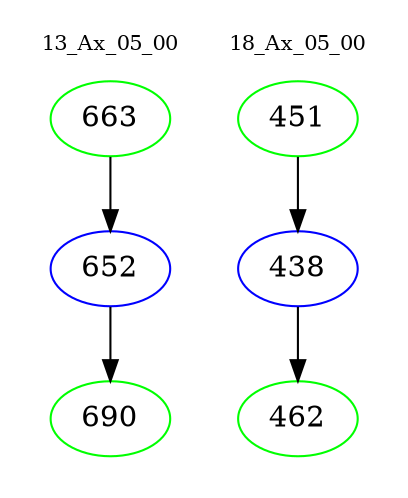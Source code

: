 digraph{
subgraph cluster_0 {
color = white
label = "13_Ax_05_00";
fontsize=10;
T0_663 [label="663", color="green"]
T0_663 -> T0_652 [color="black"]
T0_652 [label="652", color="blue"]
T0_652 -> T0_690 [color="black"]
T0_690 [label="690", color="green"]
}
subgraph cluster_1 {
color = white
label = "18_Ax_05_00";
fontsize=10;
T1_451 [label="451", color="green"]
T1_451 -> T1_438 [color="black"]
T1_438 [label="438", color="blue"]
T1_438 -> T1_462 [color="black"]
T1_462 [label="462", color="green"]
}
}
